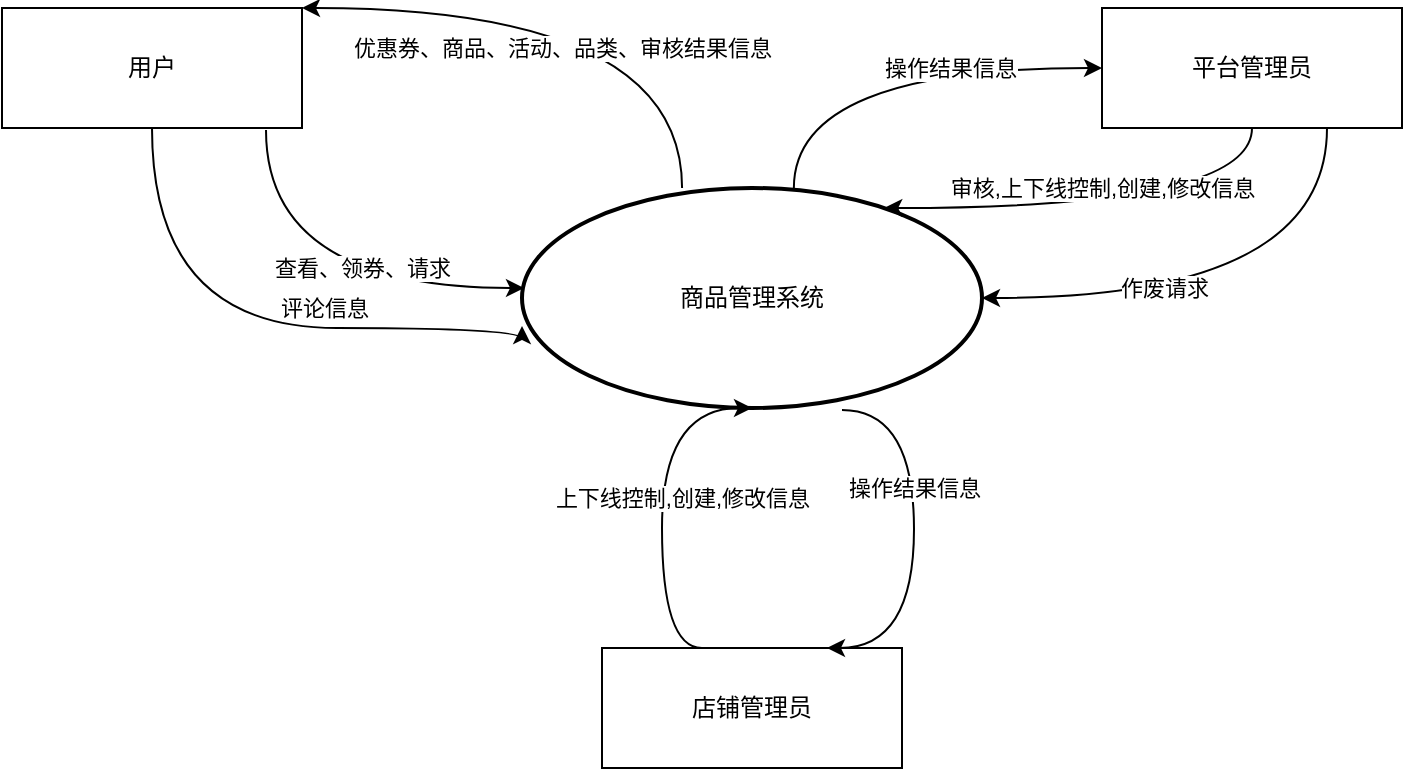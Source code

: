 <mxfile version="13.10.1" type="github">
  <diagram id="tlwxFYN7nEPO611R5yER" name="Page-1">
    <mxGraphModel dx="1376" dy="754" grid="1" gridSize="10" guides="1" tooltips="1" connect="1" arrows="1" fold="1" page="1" pageScale="1" pageWidth="850" pageHeight="1100" math="0" shadow="0">
      <root>
        <mxCell id="0" />
        <mxCell id="1" parent="0" />
        <mxCell id="JlzYUt2903bJceBeCsOK-1" value="商品管理系统" style="ellipse;whiteSpace=wrap;html=1;strokeWidth=2;" parent="1" vertex="1">
          <mxGeometry x="310" y="360" width="230" height="110" as="geometry" />
        </mxCell>
        <mxCell id="JlzYUt2903bJceBeCsOK-2" value="用户" style="rounded=0;whiteSpace=wrap;html=1;" parent="1" vertex="1">
          <mxGeometry x="50" y="270" width="150" height="60" as="geometry" />
        </mxCell>
        <mxCell id="JlzYUt2903bJceBeCsOK-6" value="审核,上下线控制,创建,修改信息" style="rounded=0;orthogonalLoop=1;jettySize=auto;html=1;edgeStyle=orthogonalEdgeStyle;curved=1;" parent="1" source="JlzYUt2903bJceBeCsOK-4" target="JlzYUt2903bJceBeCsOK-1" edge="1">
          <mxGeometry x="0.027" y="-10" relative="1" as="geometry">
            <Array as="points">
              <mxPoint x="675" y="370" />
            </Array>
            <mxPoint as="offset" />
          </mxGeometry>
        </mxCell>
        <mxCell id="JlzYUt2903bJceBeCsOK-4" value="平台管理员" style="rounded=0;whiteSpace=wrap;html=1;" parent="1" vertex="1">
          <mxGeometry x="600" y="270" width="150" height="60" as="geometry" />
        </mxCell>
        <mxCell id="JlzYUt2903bJceBeCsOK-5" value="店铺管理员" style="rounded=0;whiteSpace=wrap;html=1;" parent="1" vertex="1">
          <mxGeometry x="350" y="590" width="150" height="60" as="geometry" />
        </mxCell>
        <mxCell id="bQa1RXHOdT9MGAUodeXR-2" value="查看、领券、请求" style="edgeStyle=orthogonalEdgeStyle;rounded=0;orthogonalLoop=1;jettySize=auto;html=1;curved=1;exitX=0.88;exitY=1.017;exitDx=0;exitDy=0;exitPerimeter=0;" edge="1" parent="1" source="JlzYUt2903bJceBeCsOK-2">
          <mxGeometry x="0.221" y="10" relative="1" as="geometry">
            <Array as="points">
              <mxPoint x="182" y="410" />
              <mxPoint x="311" y="410" />
            </Array>
            <mxPoint x="210" y="325" as="sourcePoint" />
            <mxPoint x="311" y="410" as="targetPoint" />
            <mxPoint as="offset" />
          </mxGeometry>
        </mxCell>
        <mxCell id="bQa1RXHOdT9MGAUodeXR-4" value="评论信息" style="edgeStyle=orthogonalEdgeStyle;rounded=0;orthogonalLoop=1;jettySize=auto;html=1;curved=1;exitX=0.5;exitY=1;exitDx=0;exitDy=0;" edge="1" parent="1" source="JlzYUt2903bJceBeCsOK-2">
          <mxGeometry x="0.299" y="10" relative="1" as="geometry">
            <Array as="points">
              <mxPoint x="125" y="430" />
            </Array>
            <mxPoint x="192" y="341.02" as="sourcePoint" />
            <mxPoint x="310" y="429" as="targetPoint" />
            <mxPoint as="offset" />
          </mxGeometry>
        </mxCell>
        <mxCell id="bQa1RXHOdT9MGAUodeXR-7" value="优惠券、商品、活动、品类、审核结果信息" style="edgeStyle=orthogonalEdgeStyle;rounded=0;orthogonalLoop=1;jettySize=auto;html=1;exitX=0.348;exitY=0;exitDx=0;exitDy=0;entryX=1;entryY=0;entryDx=0;entryDy=0;curved=1;exitPerimeter=0;" edge="1" parent="1" source="JlzYUt2903bJceBeCsOK-1" target="JlzYUt2903bJceBeCsOK-2">
          <mxGeometry x="0.071" y="20" relative="1" as="geometry">
            <mxPoint x="353.683" y="386.109" as="sourcePoint" />
            <Array as="points">
              <mxPoint x="390" y="270" />
            </Array>
            <mxPoint x="210" y="310" as="targetPoint" />
            <mxPoint as="offset" />
          </mxGeometry>
        </mxCell>
        <mxCell id="bQa1RXHOdT9MGAUodeXR-9" value="作废请求" style="rounded=0;orthogonalLoop=1;jettySize=auto;html=1;edgeStyle=orthogonalEdgeStyle;curved=1;exitX=0.75;exitY=1;exitDx=0;exitDy=0;entryX=1;entryY=0.5;entryDx=0;entryDy=0;" edge="1" parent="1" source="JlzYUt2903bJceBeCsOK-4" target="JlzYUt2903bJceBeCsOK-1">
          <mxGeometry x="0.301" y="-5" relative="1" as="geometry">
            <Array as="points">
              <mxPoint x="713" y="415" />
            </Array>
            <mxPoint x="685" y="340" as="sourcePoint" />
            <mxPoint x="550" y="415" as="targetPoint" />
            <mxPoint x="1" as="offset" />
          </mxGeometry>
        </mxCell>
        <mxCell id="bQa1RXHOdT9MGAUodeXR-10" value="上下线控制,创建,修改信息" style="rounded=0;orthogonalLoop=1;jettySize=auto;html=1;entryX=0.5;entryY=1;entryDx=0;entryDy=0;edgeStyle=orthogonalEdgeStyle;curved=1;exitX=0.333;exitY=0;exitDx=0;exitDy=0;exitPerimeter=0;" edge="1" parent="1" source="JlzYUt2903bJceBeCsOK-5" target="JlzYUt2903bJceBeCsOK-1">
          <mxGeometry x="0.027" y="-10" relative="1" as="geometry">
            <Array as="points">
              <mxPoint x="380" y="590" />
              <mxPoint x="380" y="470" />
            </Array>
            <mxPoint x="390" y="590" as="sourcePoint" />
            <mxPoint x="501.12" y="380" as="targetPoint" />
            <mxPoint as="offset" />
          </mxGeometry>
        </mxCell>
        <mxCell id="bQa1RXHOdT9MGAUodeXR-12" value="操作结果信息" style="rounded=0;orthogonalLoop=1;jettySize=auto;html=1;edgeStyle=orthogonalEdgeStyle;curved=1;exitX=0.591;exitY=0;exitDx=0;exitDy=0;entryX=0;entryY=0.5;entryDx=0;entryDy=0;exitPerimeter=0;" edge="1" parent="1" source="JlzYUt2903bJceBeCsOK-1" target="JlzYUt2903bJceBeCsOK-4">
          <mxGeometry x="0.292" relative="1" as="geometry">
            <Array as="points">
              <mxPoint x="446" y="300" />
            </Array>
            <mxPoint x="722.5" y="340" as="sourcePoint" />
            <mxPoint x="550" y="425" as="targetPoint" />
            <mxPoint as="offset" />
          </mxGeometry>
        </mxCell>
        <mxCell id="bQa1RXHOdT9MGAUodeXR-13" value="操作结果信息" style="rounded=0;orthogonalLoop=1;jettySize=auto;html=1;edgeStyle=orthogonalEdgeStyle;curved=1;entryX=0.75;entryY=0;entryDx=0;entryDy=0;" edge="1" parent="1" target="JlzYUt2903bJceBeCsOK-5">
          <mxGeometry x="-0.244" relative="1" as="geometry">
            <Array as="points">
              <mxPoint x="506" y="471" />
              <mxPoint x="506" y="590" />
            </Array>
            <mxPoint x="470" y="471" as="sourcePoint" />
            <mxPoint x="610" y="310" as="targetPoint" />
            <mxPoint as="offset" />
          </mxGeometry>
        </mxCell>
      </root>
    </mxGraphModel>
  </diagram>
</mxfile>
